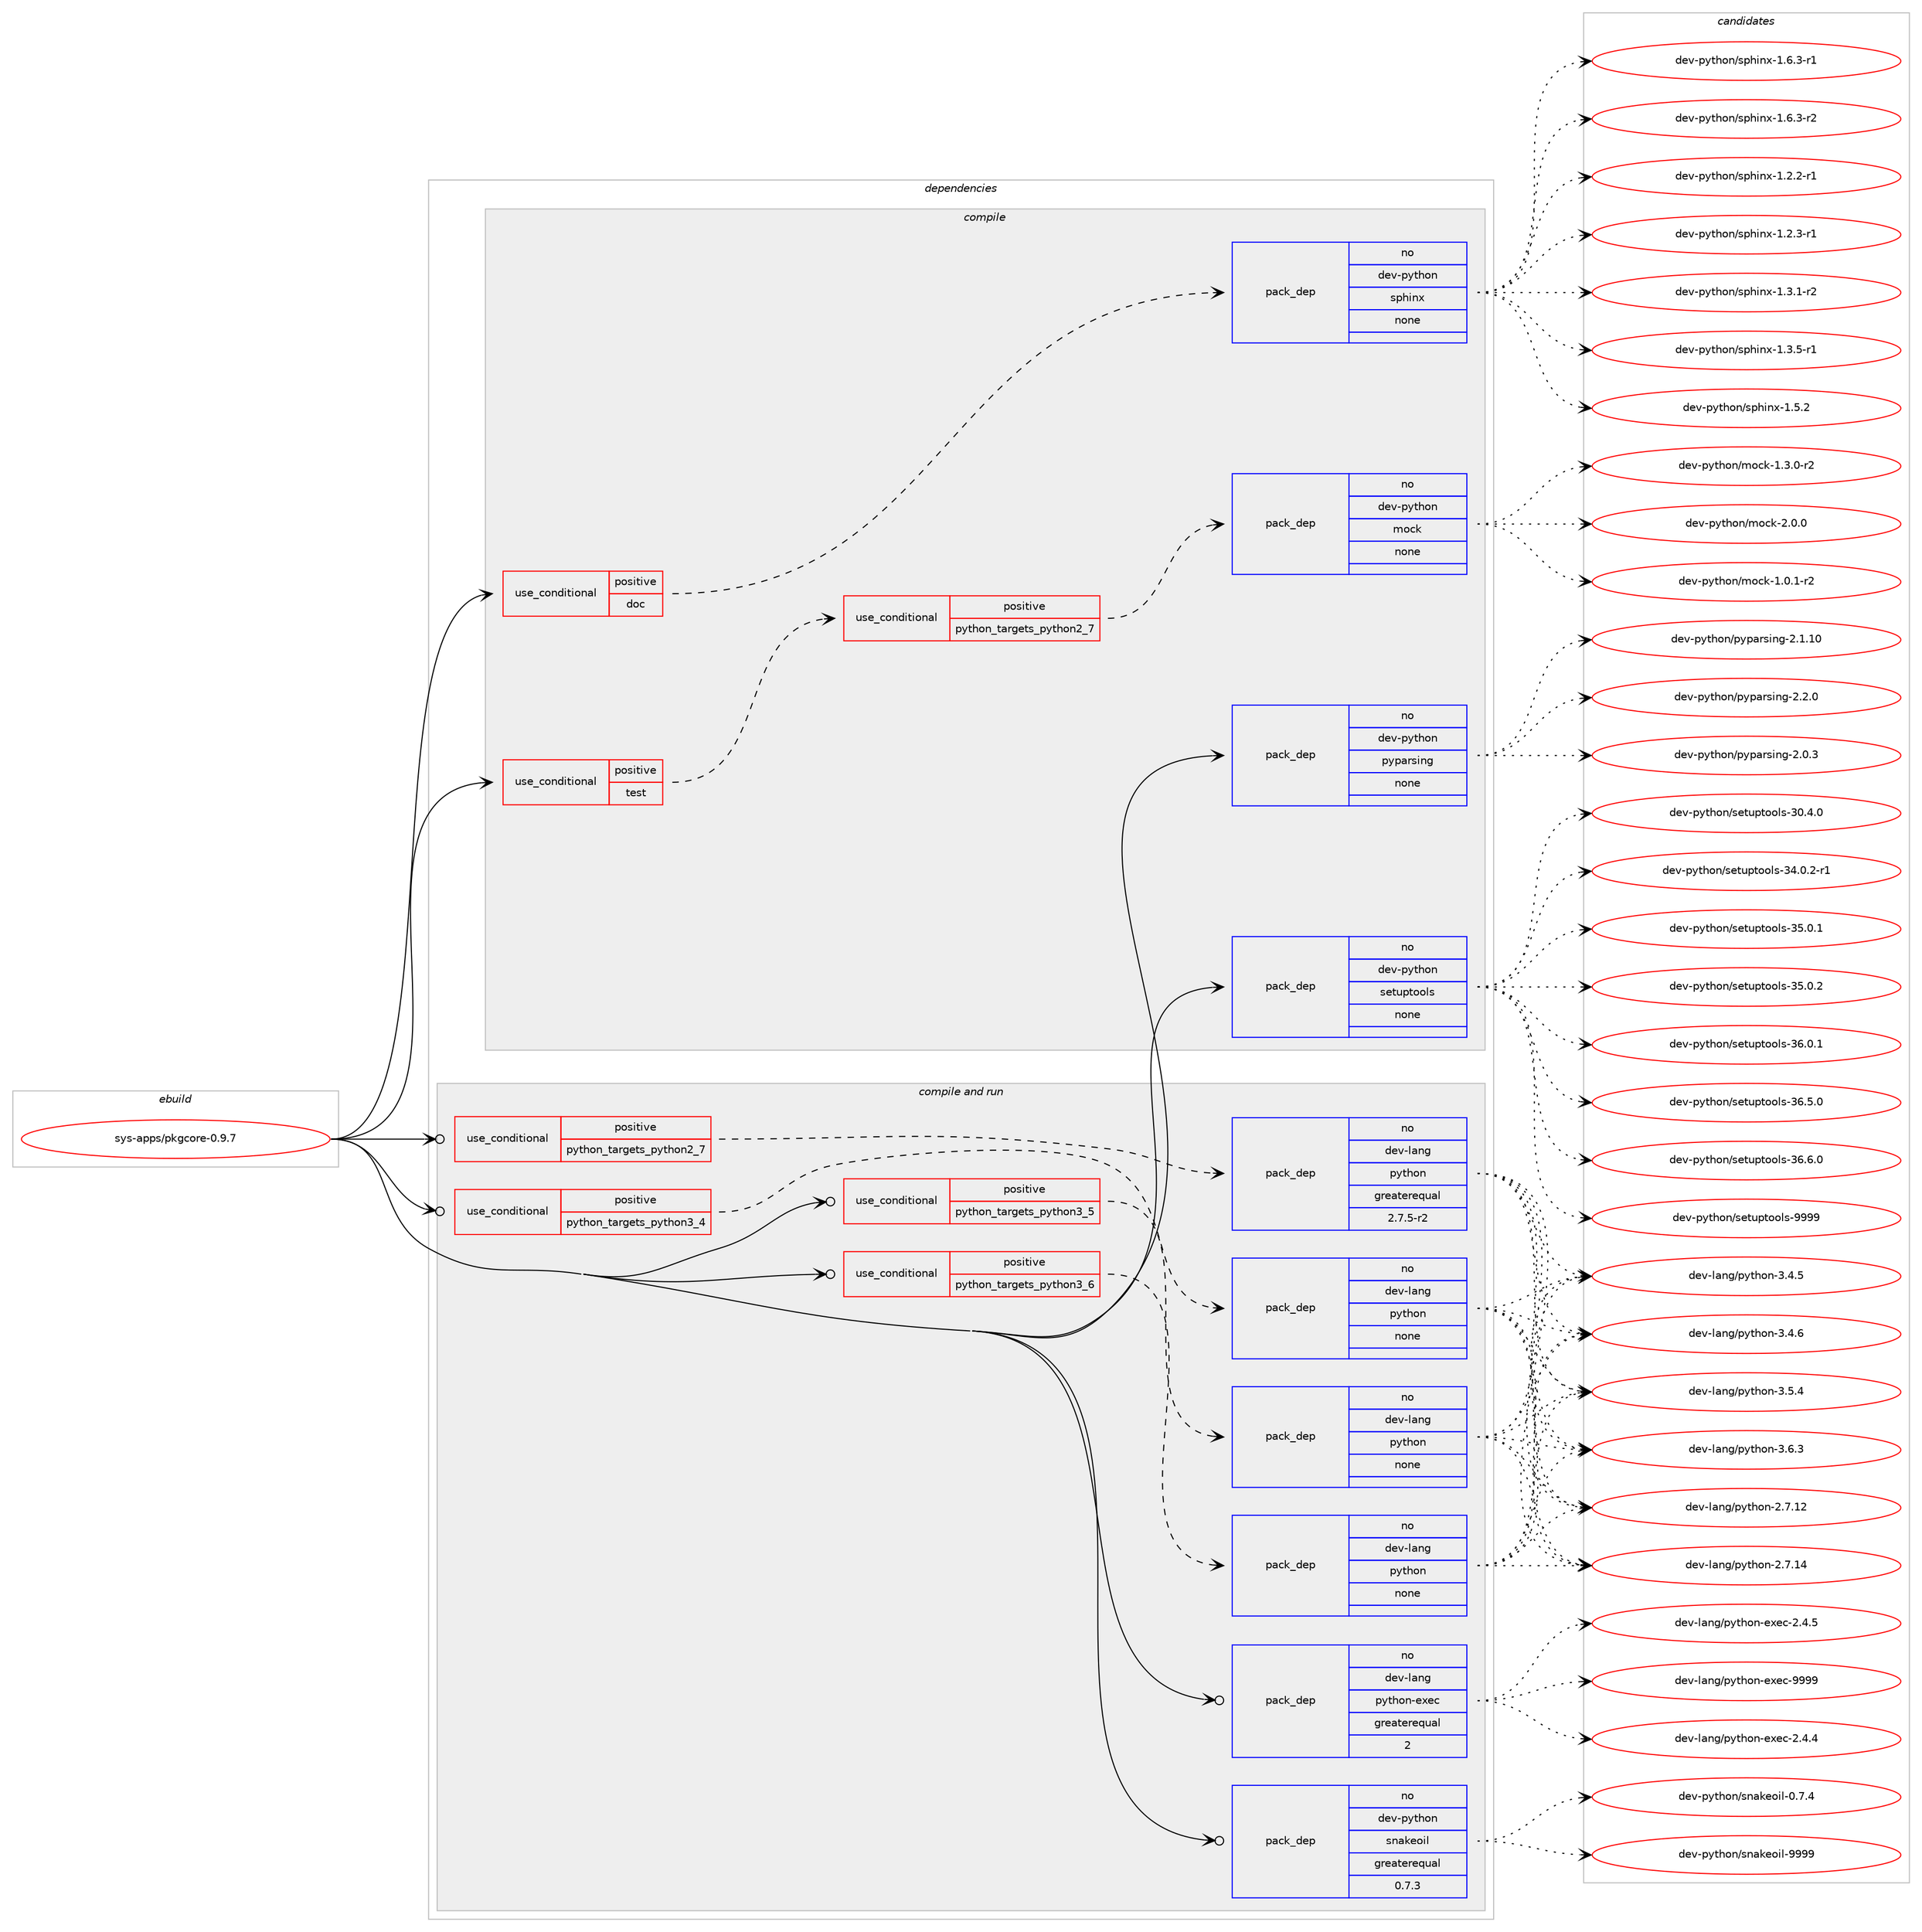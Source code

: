 digraph prolog {

# *************
# Graph options
# *************

newrank=true;
concentrate=true;
compound=true;
graph [rankdir=LR,fontname=Helvetica,fontsize=10,ranksep=1.5];#, ranksep=2.5, nodesep=0.2];
edge  [arrowhead=vee];
node  [fontname=Helvetica,fontsize=10];

# **********
# The ebuild
# **********

subgraph cluster_leftcol {
color=gray;
rank=same;
label=<<i>ebuild</i>>;
id [label="sys-apps/pkgcore-0.9.7", color=red, width=4, href="../sys-apps/pkgcore-0.9.7.svg"];
}

# ****************
# The dependencies
# ****************

subgraph cluster_midcol {
color=gray;
label=<<i>dependencies</i>>;
subgraph cluster_compile {
fillcolor="#eeeeee";
style=filled;
label=<<i>compile</i>>;
subgraph cond113625 {
dependency471628 [label=<<TABLE BORDER="0" CELLBORDER="1" CELLSPACING="0" CELLPADDING="4"><TR><TD ROWSPAN="3" CELLPADDING="10">use_conditional</TD></TR><TR><TD>positive</TD></TR><TR><TD>doc</TD></TR></TABLE>>, shape=none, color=red];
subgraph pack349860 {
dependency471629 [label=<<TABLE BORDER="0" CELLBORDER="1" CELLSPACING="0" CELLPADDING="4" WIDTH="220"><TR><TD ROWSPAN="6" CELLPADDING="30">pack_dep</TD></TR><TR><TD WIDTH="110">no</TD></TR><TR><TD>dev-python</TD></TR><TR><TD>sphinx</TD></TR><TR><TD>none</TD></TR><TR><TD></TD></TR></TABLE>>, shape=none, color=blue];
}
dependency471628:e -> dependency471629:w [weight=20,style="dashed",arrowhead="vee"];
}
id:e -> dependency471628:w [weight=20,style="solid",arrowhead="vee"];
subgraph cond113626 {
dependency471630 [label=<<TABLE BORDER="0" CELLBORDER="1" CELLSPACING="0" CELLPADDING="4"><TR><TD ROWSPAN="3" CELLPADDING="10">use_conditional</TD></TR><TR><TD>positive</TD></TR><TR><TD>test</TD></TR></TABLE>>, shape=none, color=red];
subgraph cond113627 {
dependency471631 [label=<<TABLE BORDER="0" CELLBORDER="1" CELLSPACING="0" CELLPADDING="4"><TR><TD ROWSPAN="3" CELLPADDING="10">use_conditional</TD></TR><TR><TD>positive</TD></TR><TR><TD>python_targets_python2_7</TD></TR></TABLE>>, shape=none, color=red];
subgraph pack349861 {
dependency471632 [label=<<TABLE BORDER="0" CELLBORDER="1" CELLSPACING="0" CELLPADDING="4" WIDTH="220"><TR><TD ROWSPAN="6" CELLPADDING="30">pack_dep</TD></TR><TR><TD WIDTH="110">no</TD></TR><TR><TD>dev-python</TD></TR><TR><TD>mock</TD></TR><TR><TD>none</TD></TR><TR><TD></TD></TR></TABLE>>, shape=none, color=blue];
}
dependency471631:e -> dependency471632:w [weight=20,style="dashed",arrowhead="vee"];
}
dependency471630:e -> dependency471631:w [weight=20,style="dashed",arrowhead="vee"];
}
id:e -> dependency471630:w [weight=20,style="solid",arrowhead="vee"];
subgraph pack349862 {
dependency471633 [label=<<TABLE BORDER="0" CELLBORDER="1" CELLSPACING="0" CELLPADDING="4" WIDTH="220"><TR><TD ROWSPAN="6" CELLPADDING="30">pack_dep</TD></TR><TR><TD WIDTH="110">no</TD></TR><TR><TD>dev-python</TD></TR><TR><TD>pyparsing</TD></TR><TR><TD>none</TD></TR><TR><TD></TD></TR></TABLE>>, shape=none, color=blue];
}
id:e -> dependency471633:w [weight=20,style="solid",arrowhead="vee"];
subgraph pack349863 {
dependency471634 [label=<<TABLE BORDER="0" CELLBORDER="1" CELLSPACING="0" CELLPADDING="4" WIDTH="220"><TR><TD ROWSPAN="6" CELLPADDING="30">pack_dep</TD></TR><TR><TD WIDTH="110">no</TD></TR><TR><TD>dev-python</TD></TR><TR><TD>setuptools</TD></TR><TR><TD>none</TD></TR><TR><TD></TD></TR></TABLE>>, shape=none, color=blue];
}
id:e -> dependency471634:w [weight=20,style="solid",arrowhead="vee"];
}
subgraph cluster_compileandrun {
fillcolor="#eeeeee";
style=filled;
label=<<i>compile and run</i>>;
subgraph cond113628 {
dependency471635 [label=<<TABLE BORDER="0" CELLBORDER="1" CELLSPACING="0" CELLPADDING="4"><TR><TD ROWSPAN="3" CELLPADDING="10">use_conditional</TD></TR><TR><TD>positive</TD></TR><TR><TD>python_targets_python2_7</TD></TR></TABLE>>, shape=none, color=red];
subgraph pack349864 {
dependency471636 [label=<<TABLE BORDER="0" CELLBORDER="1" CELLSPACING="0" CELLPADDING="4" WIDTH="220"><TR><TD ROWSPAN="6" CELLPADDING="30">pack_dep</TD></TR><TR><TD WIDTH="110">no</TD></TR><TR><TD>dev-lang</TD></TR><TR><TD>python</TD></TR><TR><TD>greaterequal</TD></TR><TR><TD>2.7.5-r2</TD></TR></TABLE>>, shape=none, color=blue];
}
dependency471635:e -> dependency471636:w [weight=20,style="dashed",arrowhead="vee"];
}
id:e -> dependency471635:w [weight=20,style="solid",arrowhead="odotvee"];
subgraph cond113629 {
dependency471637 [label=<<TABLE BORDER="0" CELLBORDER="1" CELLSPACING="0" CELLPADDING="4"><TR><TD ROWSPAN="3" CELLPADDING="10">use_conditional</TD></TR><TR><TD>positive</TD></TR><TR><TD>python_targets_python3_4</TD></TR></TABLE>>, shape=none, color=red];
subgraph pack349865 {
dependency471638 [label=<<TABLE BORDER="0" CELLBORDER="1" CELLSPACING="0" CELLPADDING="4" WIDTH="220"><TR><TD ROWSPAN="6" CELLPADDING="30">pack_dep</TD></TR><TR><TD WIDTH="110">no</TD></TR><TR><TD>dev-lang</TD></TR><TR><TD>python</TD></TR><TR><TD>none</TD></TR><TR><TD></TD></TR></TABLE>>, shape=none, color=blue];
}
dependency471637:e -> dependency471638:w [weight=20,style="dashed",arrowhead="vee"];
}
id:e -> dependency471637:w [weight=20,style="solid",arrowhead="odotvee"];
subgraph cond113630 {
dependency471639 [label=<<TABLE BORDER="0" CELLBORDER="1" CELLSPACING="0" CELLPADDING="4"><TR><TD ROWSPAN="3" CELLPADDING="10">use_conditional</TD></TR><TR><TD>positive</TD></TR><TR><TD>python_targets_python3_5</TD></TR></TABLE>>, shape=none, color=red];
subgraph pack349866 {
dependency471640 [label=<<TABLE BORDER="0" CELLBORDER="1" CELLSPACING="0" CELLPADDING="4" WIDTH="220"><TR><TD ROWSPAN="6" CELLPADDING="30">pack_dep</TD></TR><TR><TD WIDTH="110">no</TD></TR><TR><TD>dev-lang</TD></TR><TR><TD>python</TD></TR><TR><TD>none</TD></TR><TR><TD></TD></TR></TABLE>>, shape=none, color=blue];
}
dependency471639:e -> dependency471640:w [weight=20,style="dashed",arrowhead="vee"];
}
id:e -> dependency471639:w [weight=20,style="solid",arrowhead="odotvee"];
subgraph cond113631 {
dependency471641 [label=<<TABLE BORDER="0" CELLBORDER="1" CELLSPACING="0" CELLPADDING="4"><TR><TD ROWSPAN="3" CELLPADDING="10">use_conditional</TD></TR><TR><TD>positive</TD></TR><TR><TD>python_targets_python3_6</TD></TR></TABLE>>, shape=none, color=red];
subgraph pack349867 {
dependency471642 [label=<<TABLE BORDER="0" CELLBORDER="1" CELLSPACING="0" CELLPADDING="4" WIDTH="220"><TR><TD ROWSPAN="6" CELLPADDING="30">pack_dep</TD></TR><TR><TD WIDTH="110">no</TD></TR><TR><TD>dev-lang</TD></TR><TR><TD>python</TD></TR><TR><TD>none</TD></TR><TR><TD></TD></TR></TABLE>>, shape=none, color=blue];
}
dependency471641:e -> dependency471642:w [weight=20,style="dashed",arrowhead="vee"];
}
id:e -> dependency471641:w [weight=20,style="solid",arrowhead="odotvee"];
subgraph pack349868 {
dependency471643 [label=<<TABLE BORDER="0" CELLBORDER="1" CELLSPACING="0" CELLPADDING="4" WIDTH="220"><TR><TD ROWSPAN="6" CELLPADDING="30">pack_dep</TD></TR><TR><TD WIDTH="110">no</TD></TR><TR><TD>dev-lang</TD></TR><TR><TD>python-exec</TD></TR><TR><TD>greaterequal</TD></TR><TR><TD>2</TD></TR></TABLE>>, shape=none, color=blue];
}
id:e -> dependency471643:w [weight=20,style="solid",arrowhead="odotvee"];
subgraph pack349869 {
dependency471644 [label=<<TABLE BORDER="0" CELLBORDER="1" CELLSPACING="0" CELLPADDING="4" WIDTH="220"><TR><TD ROWSPAN="6" CELLPADDING="30">pack_dep</TD></TR><TR><TD WIDTH="110">no</TD></TR><TR><TD>dev-python</TD></TR><TR><TD>snakeoil</TD></TR><TR><TD>greaterequal</TD></TR><TR><TD>0.7.3</TD></TR></TABLE>>, shape=none, color=blue];
}
id:e -> dependency471644:w [weight=20,style="solid",arrowhead="odotvee"];
}
subgraph cluster_run {
fillcolor="#eeeeee";
style=filled;
label=<<i>run</i>>;
}
}

# **************
# The candidates
# **************

subgraph cluster_choices {
rank=same;
color=gray;
label=<<i>candidates</i>>;

subgraph choice349860 {
color=black;
nodesep=1;
choice10010111845112121116104111110471151121041051101204549465046504511449 [label="dev-python/sphinx-1.2.2-r1", color=red, width=4,href="../dev-python/sphinx-1.2.2-r1.svg"];
choice10010111845112121116104111110471151121041051101204549465046514511449 [label="dev-python/sphinx-1.2.3-r1", color=red, width=4,href="../dev-python/sphinx-1.2.3-r1.svg"];
choice10010111845112121116104111110471151121041051101204549465146494511450 [label="dev-python/sphinx-1.3.1-r2", color=red, width=4,href="../dev-python/sphinx-1.3.1-r2.svg"];
choice10010111845112121116104111110471151121041051101204549465146534511449 [label="dev-python/sphinx-1.3.5-r1", color=red, width=4,href="../dev-python/sphinx-1.3.5-r1.svg"];
choice1001011184511212111610411111047115112104105110120454946534650 [label="dev-python/sphinx-1.5.2", color=red, width=4,href="../dev-python/sphinx-1.5.2.svg"];
choice10010111845112121116104111110471151121041051101204549465446514511449 [label="dev-python/sphinx-1.6.3-r1", color=red, width=4,href="../dev-python/sphinx-1.6.3-r1.svg"];
choice10010111845112121116104111110471151121041051101204549465446514511450 [label="dev-python/sphinx-1.6.3-r2", color=red, width=4,href="../dev-python/sphinx-1.6.3-r2.svg"];
dependency471629:e -> choice10010111845112121116104111110471151121041051101204549465046504511449:w [style=dotted,weight="100"];
dependency471629:e -> choice10010111845112121116104111110471151121041051101204549465046514511449:w [style=dotted,weight="100"];
dependency471629:e -> choice10010111845112121116104111110471151121041051101204549465146494511450:w [style=dotted,weight="100"];
dependency471629:e -> choice10010111845112121116104111110471151121041051101204549465146534511449:w [style=dotted,weight="100"];
dependency471629:e -> choice1001011184511212111610411111047115112104105110120454946534650:w [style=dotted,weight="100"];
dependency471629:e -> choice10010111845112121116104111110471151121041051101204549465446514511449:w [style=dotted,weight="100"];
dependency471629:e -> choice10010111845112121116104111110471151121041051101204549465446514511450:w [style=dotted,weight="100"];
}
subgraph choice349861 {
color=black;
nodesep=1;
choice1001011184511212111610411111047109111991074549464846494511450 [label="dev-python/mock-1.0.1-r2", color=red, width=4,href="../dev-python/mock-1.0.1-r2.svg"];
choice1001011184511212111610411111047109111991074549465146484511450 [label="dev-python/mock-1.3.0-r2", color=red, width=4,href="../dev-python/mock-1.3.0-r2.svg"];
choice100101118451121211161041111104710911199107455046484648 [label="dev-python/mock-2.0.0", color=red, width=4,href="../dev-python/mock-2.0.0.svg"];
dependency471632:e -> choice1001011184511212111610411111047109111991074549464846494511450:w [style=dotted,weight="100"];
dependency471632:e -> choice1001011184511212111610411111047109111991074549465146484511450:w [style=dotted,weight="100"];
dependency471632:e -> choice100101118451121211161041111104710911199107455046484648:w [style=dotted,weight="100"];
}
subgraph choice349862 {
color=black;
nodesep=1;
choice100101118451121211161041111104711212111297114115105110103455046484651 [label="dev-python/pyparsing-2.0.3", color=red, width=4,href="../dev-python/pyparsing-2.0.3.svg"];
choice10010111845112121116104111110471121211129711411510511010345504649464948 [label="dev-python/pyparsing-2.1.10", color=red, width=4,href="../dev-python/pyparsing-2.1.10.svg"];
choice100101118451121211161041111104711212111297114115105110103455046504648 [label="dev-python/pyparsing-2.2.0", color=red, width=4,href="../dev-python/pyparsing-2.2.0.svg"];
dependency471633:e -> choice100101118451121211161041111104711212111297114115105110103455046484651:w [style=dotted,weight="100"];
dependency471633:e -> choice10010111845112121116104111110471121211129711411510511010345504649464948:w [style=dotted,weight="100"];
dependency471633:e -> choice100101118451121211161041111104711212111297114115105110103455046504648:w [style=dotted,weight="100"];
}
subgraph choice349863 {
color=black;
nodesep=1;
choice100101118451121211161041111104711510111611711211611111110811545514846524648 [label="dev-python/setuptools-30.4.0", color=red, width=4,href="../dev-python/setuptools-30.4.0.svg"];
choice1001011184511212111610411111047115101116117112116111111108115455152464846504511449 [label="dev-python/setuptools-34.0.2-r1", color=red, width=4,href="../dev-python/setuptools-34.0.2-r1.svg"];
choice100101118451121211161041111104711510111611711211611111110811545515346484649 [label="dev-python/setuptools-35.0.1", color=red, width=4,href="../dev-python/setuptools-35.0.1.svg"];
choice100101118451121211161041111104711510111611711211611111110811545515346484650 [label="dev-python/setuptools-35.0.2", color=red, width=4,href="../dev-python/setuptools-35.0.2.svg"];
choice100101118451121211161041111104711510111611711211611111110811545515446484649 [label="dev-python/setuptools-36.0.1", color=red, width=4,href="../dev-python/setuptools-36.0.1.svg"];
choice100101118451121211161041111104711510111611711211611111110811545515446534648 [label="dev-python/setuptools-36.5.0", color=red, width=4,href="../dev-python/setuptools-36.5.0.svg"];
choice100101118451121211161041111104711510111611711211611111110811545515446544648 [label="dev-python/setuptools-36.6.0", color=red, width=4,href="../dev-python/setuptools-36.6.0.svg"];
choice10010111845112121116104111110471151011161171121161111111081154557575757 [label="dev-python/setuptools-9999", color=red, width=4,href="../dev-python/setuptools-9999.svg"];
dependency471634:e -> choice100101118451121211161041111104711510111611711211611111110811545514846524648:w [style=dotted,weight="100"];
dependency471634:e -> choice1001011184511212111610411111047115101116117112116111111108115455152464846504511449:w [style=dotted,weight="100"];
dependency471634:e -> choice100101118451121211161041111104711510111611711211611111110811545515346484649:w [style=dotted,weight="100"];
dependency471634:e -> choice100101118451121211161041111104711510111611711211611111110811545515346484650:w [style=dotted,weight="100"];
dependency471634:e -> choice100101118451121211161041111104711510111611711211611111110811545515446484649:w [style=dotted,weight="100"];
dependency471634:e -> choice100101118451121211161041111104711510111611711211611111110811545515446534648:w [style=dotted,weight="100"];
dependency471634:e -> choice100101118451121211161041111104711510111611711211611111110811545515446544648:w [style=dotted,weight="100"];
dependency471634:e -> choice10010111845112121116104111110471151011161171121161111111081154557575757:w [style=dotted,weight="100"];
}
subgraph choice349864 {
color=black;
nodesep=1;
choice10010111845108971101034711212111610411111045504655464950 [label="dev-lang/python-2.7.12", color=red, width=4,href="../dev-lang/python-2.7.12.svg"];
choice10010111845108971101034711212111610411111045504655464952 [label="dev-lang/python-2.7.14", color=red, width=4,href="../dev-lang/python-2.7.14.svg"];
choice100101118451089711010347112121116104111110455146524653 [label="dev-lang/python-3.4.5", color=red, width=4,href="../dev-lang/python-3.4.5.svg"];
choice100101118451089711010347112121116104111110455146524654 [label="dev-lang/python-3.4.6", color=red, width=4,href="../dev-lang/python-3.4.6.svg"];
choice100101118451089711010347112121116104111110455146534652 [label="dev-lang/python-3.5.4", color=red, width=4,href="../dev-lang/python-3.5.4.svg"];
choice100101118451089711010347112121116104111110455146544651 [label="dev-lang/python-3.6.3", color=red, width=4,href="../dev-lang/python-3.6.3.svg"];
dependency471636:e -> choice10010111845108971101034711212111610411111045504655464950:w [style=dotted,weight="100"];
dependency471636:e -> choice10010111845108971101034711212111610411111045504655464952:w [style=dotted,weight="100"];
dependency471636:e -> choice100101118451089711010347112121116104111110455146524653:w [style=dotted,weight="100"];
dependency471636:e -> choice100101118451089711010347112121116104111110455146524654:w [style=dotted,weight="100"];
dependency471636:e -> choice100101118451089711010347112121116104111110455146534652:w [style=dotted,weight="100"];
dependency471636:e -> choice100101118451089711010347112121116104111110455146544651:w [style=dotted,weight="100"];
}
subgraph choice349865 {
color=black;
nodesep=1;
choice10010111845108971101034711212111610411111045504655464950 [label="dev-lang/python-2.7.12", color=red, width=4,href="../dev-lang/python-2.7.12.svg"];
choice10010111845108971101034711212111610411111045504655464952 [label="dev-lang/python-2.7.14", color=red, width=4,href="../dev-lang/python-2.7.14.svg"];
choice100101118451089711010347112121116104111110455146524653 [label="dev-lang/python-3.4.5", color=red, width=4,href="../dev-lang/python-3.4.5.svg"];
choice100101118451089711010347112121116104111110455146524654 [label="dev-lang/python-3.4.6", color=red, width=4,href="../dev-lang/python-3.4.6.svg"];
choice100101118451089711010347112121116104111110455146534652 [label="dev-lang/python-3.5.4", color=red, width=4,href="../dev-lang/python-3.5.4.svg"];
choice100101118451089711010347112121116104111110455146544651 [label="dev-lang/python-3.6.3", color=red, width=4,href="../dev-lang/python-3.6.3.svg"];
dependency471638:e -> choice10010111845108971101034711212111610411111045504655464950:w [style=dotted,weight="100"];
dependency471638:e -> choice10010111845108971101034711212111610411111045504655464952:w [style=dotted,weight="100"];
dependency471638:e -> choice100101118451089711010347112121116104111110455146524653:w [style=dotted,weight="100"];
dependency471638:e -> choice100101118451089711010347112121116104111110455146524654:w [style=dotted,weight="100"];
dependency471638:e -> choice100101118451089711010347112121116104111110455146534652:w [style=dotted,weight="100"];
dependency471638:e -> choice100101118451089711010347112121116104111110455146544651:w [style=dotted,weight="100"];
}
subgraph choice349866 {
color=black;
nodesep=1;
choice10010111845108971101034711212111610411111045504655464950 [label="dev-lang/python-2.7.12", color=red, width=4,href="../dev-lang/python-2.7.12.svg"];
choice10010111845108971101034711212111610411111045504655464952 [label="dev-lang/python-2.7.14", color=red, width=4,href="../dev-lang/python-2.7.14.svg"];
choice100101118451089711010347112121116104111110455146524653 [label="dev-lang/python-3.4.5", color=red, width=4,href="../dev-lang/python-3.4.5.svg"];
choice100101118451089711010347112121116104111110455146524654 [label="dev-lang/python-3.4.6", color=red, width=4,href="../dev-lang/python-3.4.6.svg"];
choice100101118451089711010347112121116104111110455146534652 [label="dev-lang/python-3.5.4", color=red, width=4,href="../dev-lang/python-3.5.4.svg"];
choice100101118451089711010347112121116104111110455146544651 [label="dev-lang/python-3.6.3", color=red, width=4,href="../dev-lang/python-3.6.3.svg"];
dependency471640:e -> choice10010111845108971101034711212111610411111045504655464950:w [style=dotted,weight="100"];
dependency471640:e -> choice10010111845108971101034711212111610411111045504655464952:w [style=dotted,weight="100"];
dependency471640:e -> choice100101118451089711010347112121116104111110455146524653:w [style=dotted,weight="100"];
dependency471640:e -> choice100101118451089711010347112121116104111110455146524654:w [style=dotted,weight="100"];
dependency471640:e -> choice100101118451089711010347112121116104111110455146534652:w [style=dotted,weight="100"];
dependency471640:e -> choice100101118451089711010347112121116104111110455146544651:w [style=dotted,weight="100"];
}
subgraph choice349867 {
color=black;
nodesep=1;
choice10010111845108971101034711212111610411111045504655464950 [label="dev-lang/python-2.7.12", color=red, width=4,href="../dev-lang/python-2.7.12.svg"];
choice10010111845108971101034711212111610411111045504655464952 [label="dev-lang/python-2.7.14", color=red, width=4,href="../dev-lang/python-2.7.14.svg"];
choice100101118451089711010347112121116104111110455146524653 [label="dev-lang/python-3.4.5", color=red, width=4,href="../dev-lang/python-3.4.5.svg"];
choice100101118451089711010347112121116104111110455146524654 [label="dev-lang/python-3.4.6", color=red, width=4,href="../dev-lang/python-3.4.6.svg"];
choice100101118451089711010347112121116104111110455146534652 [label="dev-lang/python-3.5.4", color=red, width=4,href="../dev-lang/python-3.5.4.svg"];
choice100101118451089711010347112121116104111110455146544651 [label="dev-lang/python-3.6.3", color=red, width=4,href="../dev-lang/python-3.6.3.svg"];
dependency471642:e -> choice10010111845108971101034711212111610411111045504655464950:w [style=dotted,weight="100"];
dependency471642:e -> choice10010111845108971101034711212111610411111045504655464952:w [style=dotted,weight="100"];
dependency471642:e -> choice100101118451089711010347112121116104111110455146524653:w [style=dotted,weight="100"];
dependency471642:e -> choice100101118451089711010347112121116104111110455146524654:w [style=dotted,weight="100"];
dependency471642:e -> choice100101118451089711010347112121116104111110455146534652:w [style=dotted,weight="100"];
dependency471642:e -> choice100101118451089711010347112121116104111110455146544651:w [style=dotted,weight="100"];
}
subgraph choice349868 {
color=black;
nodesep=1;
choice1001011184510897110103471121211161041111104510112010199455046524652 [label="dev-lang/python-exec-2.4.4", color=red, width=4,href="../dev-lang/python-exec-2.4.4.svg"];
choice1001011184510897110103471121211161041111104510112010199455046524653 [label="dev-lang/python-exec-2.4.5", color=red, width=4,href="../dev-lang/python-exec-2.4.5.svg"];
choice10010111845108971101034711212111610411111045101120101994557575757 [label="dev-lang/python-exec-9999", color=red, width=4,href="../dev-lang/python-exec-9999.svg"];
dependency471643:e -> choice1001011184510897110103471121211161041111104510112010199455046524652:w [style=dotted,weight="100"];
dependency471643:e -> choice1001011184510897110103471121211161041111104510112010199455046524653:w [style=dotted,weight="100"];
dependency471643:e -> choice10010111845108971101034711212111610411111045101120101994557575757:w [style=dotted,weight="100"];
}
subgraph choice349869 {
color=black;
nodesep=1;
choice100101118451121211161041111104711511097107101111105108454846554652 [label="dev-python/snakeoil-0.7.4", color=red, width=4,href="../dev-python/snakeoil-0.7.4.svg"];
choice1001011184511212111610411111047115110971071011111051084557575757 [label="dev-python/snakeoil-9999", color=red, width=4,href="../dev-python/snakeoil-9999.svg"];
dependency471644:e -> choice100101118451121211161041111104711511097107101111105108454846554652:w [style=dotted,weight="100"];
dependency471644:e -> choice1001011184511212111610411111047115110971071011111051084557575757:w [style=dotted,weight="100"];
}
}

}
